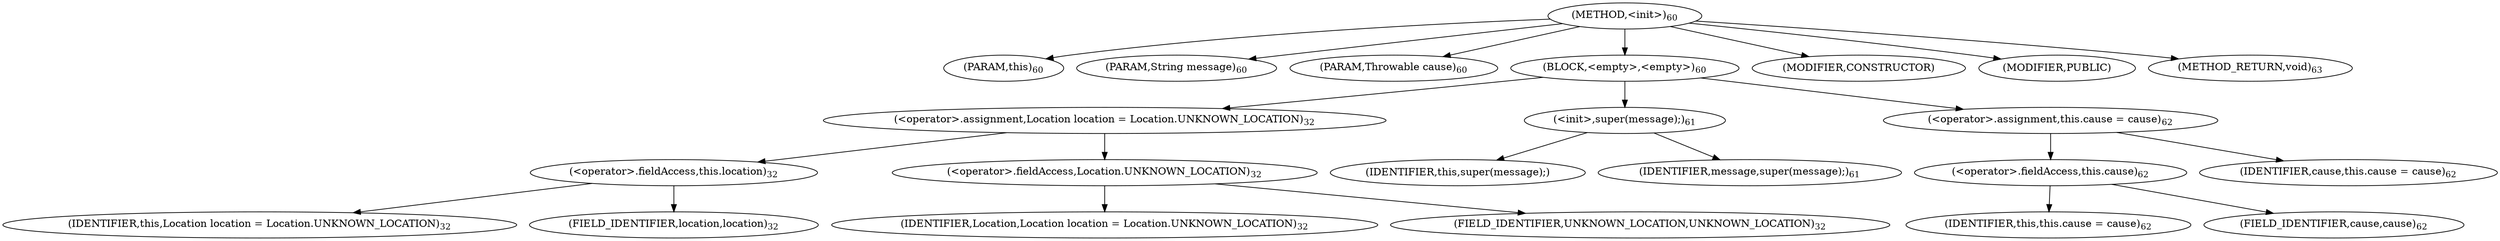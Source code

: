 digraph "&lt;init&gt;" {  
"89" [label = <(METHOD,&lt;init&gt;)<SUB>60</SUB>> ]
"8" [label = <(PARAM,this)<SUB>60</SUB>> ]
"90" [label = <(PARAM,String message)<SUB>60</SUB>> ]
"91" [label = <(PARAM,Throwable cause)<SUB>60</SUB>> ]
"92" [label = <(BLOCK,&lt;empty&gt;,&lt;empty&gt;)<SUB>60</SUB>> ]
"93" [label = <(&lt;operator&gt;.assignment,Location location = Location.UNKNOWN_LOCATION)<SUB>32</SUB>> ]
"94" [label = <(&lt;operator&gt;.fieldAccess,this.location)<SUB>32</SUB>> ]
"95" [label = <(IDENTIFIER,this,Location location = Location.UNKNOWN_LOCATION)<SUB>32</SUB>> ]
"96" [label = <(FIELD_IDENTIFIER,location,location)<SUB>32</SUB>> ]
"97" [label = <(&lt;operator&gt;.fieldAccess,Location.UNKNOWN_LOCATION)<SUB>32</SUB>> ]
"98" [label = <(IDENTIFIER,Location,Location location = Location.UNKNOWN_LOCATION)<SUB>32</SUB>> ]
"99" [label = <(FIELD_IDENTIFIER,UNKNOWN_LOCATION,UNKNOWN_LOCATION)<SUB>32</SUB>> ]
"100" [label = <(&lt;init&gt;,super(message);)<SUB>61</SUB>> ]
"7" [label = <(IDENTIFIER,this,super(message);)> ]
"101" [label = <(IDENTIFIER,message,super(message);)<SUB>61</SUB>> ]
"102" [label = <(&lt;operator&gt;.assignment,this.cause = cause)<SUB>62</SUB>> ]
"103" [label = <(&lt;operator&gt;.fieldAccess,this.cause)<SUB>62</SUB>> ]
"9" [label = <(IDENTIFIER,this,this.cause = cause)<SUB>62</SUB>> ]
"104" [label = <(FIELD_IDENTIFIER,cause,cause)<SUB>62</SUB>> ]
"105" [label = <(IDENTIFIER,cause,this.cause = cause)<SUB>62</SUB>> ]
"106" [label = <(MODIFIER,CONSTRUCTOR)> ]
"107" [label = <(MODIFIER,PUBLIC)> ]
"108" [label = <(METHOD_RETURN,void)<SUB>63</SUB>> ]
  "89" -> "8" 
  "89" -> "90" 
  "89" -> "91" 
  "89" -> "92" 
  "89" -> "106" 
  "89" -> "107" 
  "89" -> "108" 
  "92" -> "93" 
  "92" -> "100" 
  "92" -> "102" 
  "93" -> "94" 
  "93" -> "97" 
  "94" -> "95" 
  "94" -> "96" 
  "97" -> "98" 
  "97" -> "99" 
  "100" -> "7" 
  "100" -> "101" 
  "102" -> "103" 
  "102" -> "105" 
  "103" -> "9" 
  "103" -> "104" 
}
